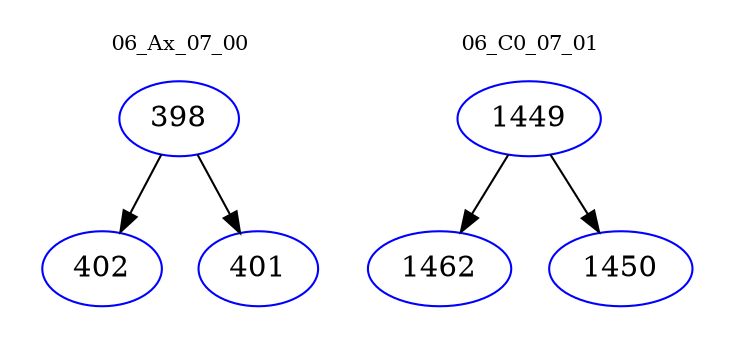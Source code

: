 digraph{
subgraph cluster_0 {
color = white
label = "06_Ax_07_00";
fontsize=10;
T0_398 [label="398", color="blue"]
T0_398 -> T0_402 [color="black"]
T0_402 [label="402", color="blue"]
T0_398 -> T0_401 [color="black"]
T0_401 [label="401", color="blue"]
}
subgraph cluster_1 {
color = white
label = "06_C0_07_01";
fontsize=10;
T1_1449 [label="1449", color="blue"]
T1_1449 -> T1_1462 [color="black"]
T1_1462 [label="1462", color="blue"]
T1_1449 -> T1_1450 [color="black"]
T1_1450 [label="1450", color="blue"]
}
}
